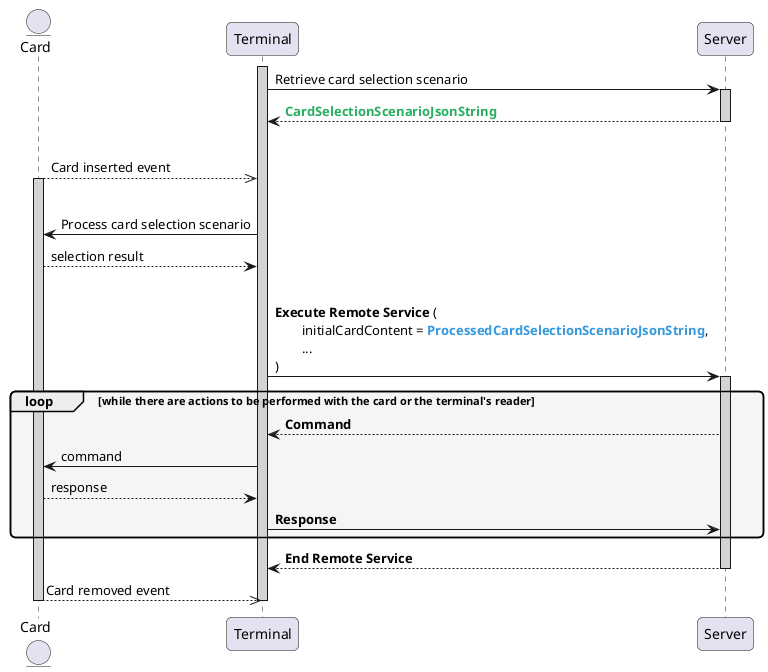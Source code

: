 @startuml

' == THEME ==

skinparam RoundCorner 10
'skinparam sequenceArrowThickness 2

' == CONTENT ==

entity "Card" as card
participant "Terminal" as client
participant "Server" as server

activate client #LightGrey
client -> server ++ #LightGrey : Retrieve card selection scenario
return <color:#27AE60>**CardSelectionScenarioJsonString**

|||

card -->> client #LightGrey : Card inserted event
activate card #LightGrey

|||

client -> card : Process card selection scenario
client <-- card : selection result

|||

client -> server ++ #LightGrey : **Execute Remote Service** (\n\tinitialCardContent = <color: #3498DB>**ProcessedCardSelectionScenarioJsonString**</color>,\n\t...\n)

loop #F5F5F5 while there are actions to be performed with the card or the terminal's reader
    client <-- server : **Command**
    card <- client : command
    card --> client : response
    client -> server : **Response**
end

client <-- server -- : **End Remote Service**

card -->> client -- : Card removed event
deactivate client
deactivate card

@enduml